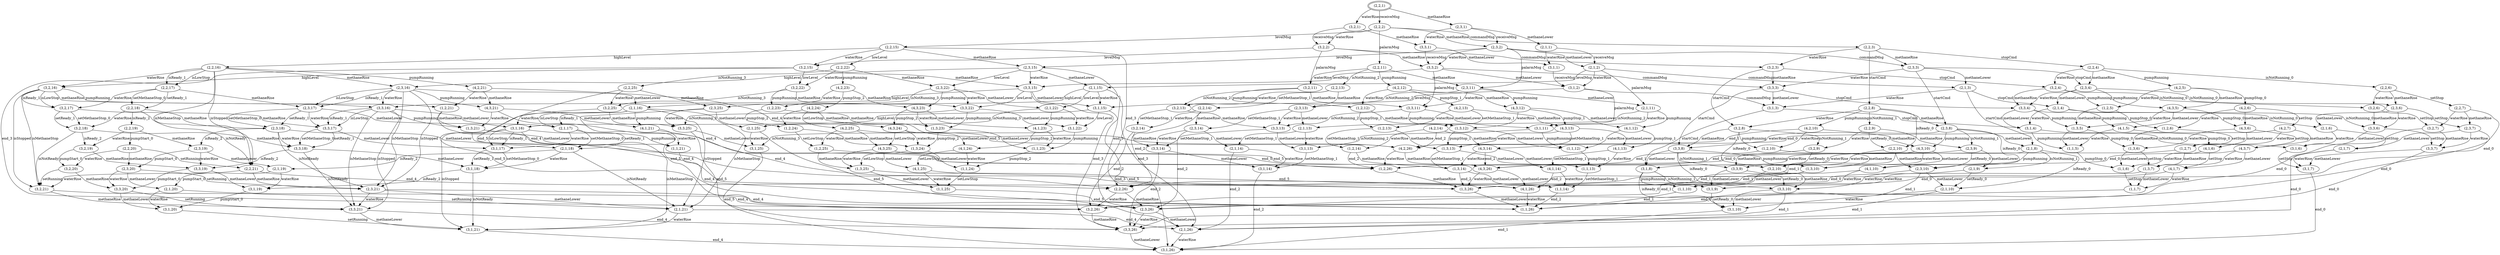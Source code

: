 digraph G {
center = TRUE;
mclimit = 10.0;
nodesep = 0.05;
node [ width=0.25, height=0.25, label="" ];
s0 [ peripheries=2 ];
s0 [label="(2,2,1)"];
s1 [label="(3,2,1)"];
s2 [label="(2,3,1)"];
s3 [label="(2,2,2)"];
s4 [label="(3,3,1)"];
s5 [label="(3,2,2)"];
s6 [label="(2,1,1)"];
s7 [label="(2,3,2)"];
s8 [label="(2,2,15)"];
s9 [label="(2,2,11)"];
s10 [label="(2,2,3)"];
s11 [label="(3,1,1)"];
s12 [label="(3,3,2)"];
s13 [label="(3,2,15)"];
s14 [label="(3,2,11)"];
s15 [label="(3,2,3)"];
s16 [label="(2,1,2)"];
s17 [label="(2,3,15)"];
s18 [label="(2,3,11)"];
s19 [label="(2,3,3)"];
s20 [label="(2,2,22)"];
s21 [label="(2,2,16)"];
s22 [label="(2,2,26)"];
s23 [label="(2,2,13)"];
s24 [label="(4,2,12)"];
s25 [label="(2,2,8)"];
s26 [label="(2,2,4)"];
s27 [label="(3,1,2)"];
s28 [label="(3,3,15)"];
s29 [label="(3,3,11)"];
s30 [label="(3,3,3)"];
s31 [label="(3,2,22)"];
s32 [label="(3,2,16)"];
s33 [label="(3,2,26)"];
s34 [label="(3,2,13)"];
s35 [label="(1,2,12)"];
s36 [label="(3,2,8)"];
s37 [label="(3,2,4)"];
s38 [label="(2,1,15)"];
s39 [label="(2,1,11)"];
s40 [label="(2,1,3)"];
s41 [label="(2,3,22)"];
s42 [label="(2,3,16)"];
s43 [label="(2,3,26)"];
s44 [label="(2,3,13)"];
s45 [label="(4,3,12)"];
s46 [label="(2,3,8)"];
s47 [label="(2,3,4)"];
s48 [label="(2,2,25)"];
s49 [label="(4,2,23)"];
s50 [label="(2,2,21)"];
s51 [label="(2,2,17)"];
s52 [label="(4,2,21)"];
s53 [label="(2,2,14)"];
s54 [label="(4,2,13)"];
s55 [label="(2,2,10)"];
s56 [label="(2,2,9)"];
s57 [label="(4,2,10)"];
s58 [label="(2,2,6)"];
s59 [label="(4,2,5)"];
s60 [label="(3,1,15)"];
s61 [label="(3,1,11)"];
s62 [label="(3,1,3)"];
s63 [label="(3,3,22)"];
s64 [label="(3,3,16)"];
s65 [label="(3,3,26)"];
s66 [label="(3,3,13)"];
s67 [label="(1,3,12)"];
s68 [label="(3,3,8)"];
s69 [label="(3,3,4)"];
s70 [label="(3,2,25)"];
s71 [label="(1,2,23)"];
s72 [label="(3,2,21)"];
s73 [label="(3,2,17)"];
s74 [label="(1,2,21)"];
s75 [label="(3,2,14)"];
s76 [label="(1,2,13)"];
s77 [label="(3,2,10)"];
s78 [label="(3,2,9)"];
s79 [label="(1,2,10)"];
s80 [label="(3,2,6)"];
s81 [label="(1,2,5)"];
s82 [label="(2,1,22)"];
s83 [label="(2,1,16)"];
s84 [label="(2,1,26)"];
s85 [label="(2,1,13)"];
s86 [label="(4,1,12)"];
s87 [label="(2,1,8)"];
s88 [label="(2,1,4)"];
s89 [label="(2,3,25)"];
s90 [label="(4,3,23)"];
s91 [label="(2,3,21)"];
s92 [label="(2,3,17)"];
s93 [label="(4,3,21)"];
s94 [label="(2,3,14)"];
s95 [label="(4,3,13)"];
s96 [label="(2,3,10)"];
s97 [label="(2,3,9)"];
s98 [label="(4,3,10)"];
s99 [label="(2,3,6)"];
s100 [label="(4,3,5)"];
s101 [label="(4,2,24)"];
s102 [label="(2,2,18)"];
s103 [label="(4,2,26)"];
s104 [label="(4,2,14)"];
s105 [label="(2,2,7)"];
s106 [label="(4,2,6)"];
s107 [label="(3,1,22)"];
s108 [label="(3,1,16)"];
s109 [label="(3,1,26)"];
s110 [label="(3,1,13)"];
s111 [label="(1,1,12)"];
s112 [label="(3,1,8)"];
s113 [label="(3,1,4)"];
s114 [label="(3,3,25)"];
s115 [label="(1,3,23)"];
s116 [label="(3,3,21)"];
s117 [label="(3,3,17)"];
s118 [label="(1,3,21)"];
s119 [label="(3,3,14)"];
s120 [label="(1,3,13)"];
s121 [label="(3,3,10)"];
s122 [label="(3,3,9)"];
s123 [label="(1,3,10)"];
s124 [label="(3,3,6)"];
s125 [label="(1,3,5)"];
s126 [label="(1,2,24)"];
s127 [label="(3,2,18)"];
s128 [label="(1,2,26)"];
s129 [label="(1,2,14)"];
s130 [label="(3,2,7)"];
s131 [label="(1,2,6)"];
s132 [label="(2,1,25)"];
s133 [label="(4,1,23)"];
s134 [label="(2,1,21)"];
s135 [label="(2,1,17)"];
s136 [label="(4,1,21)"];
s137 [label="(2,1,14)"];
s138 [label="(4,1,13)"];
s139 [label="(2,1,10)"];
s140 [label="(2,1,9)"];
s141 [label="(4,1,10)"];
s142 [label="(2,1,6)"];
s143 [label="(4,1,5)"];
s144 [label="(4,3,24)"];
s145 [label="(2,3,18)"];
s146 [label="(4,3,26)"];
s147 [label="(4,3,14)"];
s148 [label="(2,3,7)"];
s149 [label="(4,3,6)"];
s150 [label="(4,2,25)"];
s151 [label="(2,2,19)"];
s152 [label="(4,2,7)"];
s153 [label="(3,1,25)"];
s154 [label="(1,1,23)"];
s155 [label="(3,1,21)"];
s156 [label="(3,1,17)"];
s157 [label="(1,1,21)"];
s158 [label="(3,1,14)"];
s159 [label="(1,1,13)"];
s160 [label="(3,1,10)"];
s161 [label="(3,1,9)"];
s162 [label="(1,1,10)"];
s163 [label="(3,1,6)"];
s164 [label="(1,1,5)"];
s165 [label="(1,3,24)"];
s166 [label="(3,3,18)"];
s167 [label="(1,3,26)"];
s168 [label="(1,3,14)"];
s169 [label="(3,3,7)"];
s170 [label="(1,3,6)"];
s171 [label="(1,2,25)"];
s172 [label="(3,2,19)"];
s173 [label="(1,2,7)"];
s174 [label="(4,1,24)"];
s175 [label="(2,1,18)"];
s176 [label="(4,1,26)"];
s177 [label="(4,1,14)"];
s178 [label="(2,1,7)"];
s179 [label="(4,1,6)"];
s180 [label="(4,3,25)"];
s181 [label="(2,3,19)"];
s182 [label="(4,3,7)"];
s183 [label="(2,2,20)"];
s184 [label="(1,1,24)"];
s185 [label="(3,1,18)"];
s186 [label="(1,1,26)"];
s187 [label="(1,1,14)"];
s188 [label="(3,1,7)"];
s189 [label="(1,1,6)"];
s190 [label="(1,3,25)"];
s191 [label="(3,3,19)"];
s192 [label="(1,3,7)"];
s193 [label="(3,2,20)"];
s194 [label="(4,1,25)"];
s195 [label="(2,1,19)"];
s196 [label="(4,1,7)"];
s197 [label="(2,3,20)"];
s198 [label="(1,1,25)"];
s199 [label="(3,1,19)"];
s200 [label="(1,1,7)"];
s201 [label="(3,3,20)"];
s202 [label="(2,1,20)"];
s203 [label="(3,1,20)"];
s0->s1[label="waterRise"];
s0->s2[label="methaneRise"];
s0->s3[label="receiveMsg"];
s1->s4[label="methaneRise"];
s1->s5[label="receiveMsg"];
s2->s4[label="waterRise"];
s2->s6[label="methaneLower"];
s2->s7[label="receiveMsg"];
s3->s5[label="waterRise"];
s3->s7[label="methaneRise"];
s3->s8[label="levelMsg"];
s3->s9[label="palarmMsg"];
s3->s10[label="commandMsg"];
s4->s11[label="methaneLower"];
s4->s12[label="receiveMsg"];
s5->s12[label="methaneRise"];
s5->s13[label="levelMsg"];
s5->s14[label="palarmMsg"];
s5->s15[label="commandMsg"];
s6->s11[label="waterRise"];
s6->s16[label="receiveMsg"];
s7->s12[label="waterRise"];
s7->s16[label="methaneLower"];
s7->s17[label="levelMsg"];
s7->s18[label="palarmMsg"];
s7->s19[label="commandMsg"];
s8->s13[label="waterRise"];
s8->s17[label="methaneRise"];
s8->s20[label="lowLevel"];
s8->s21[label="highLevel"];
s8->s22[label="end_3"];
s9->s14[label="waterRise"];
s9->s18[label="methaneRise"];
s9->s23[label="isNotRunning_2"];
s9->s24[label="pumpRunning"];
s10->s15[label="waterRise"];
s10->s19[label="methaneRise"];
s10->s25[label="startCmd"];
s10->s26[label="stopCmd"];
s11->s27[label="receiveMsg"];
s12->s27[label="methaneLower"];
s12->s28[label="levelMsg"];
s12->s29[label="palarmMsg"];
s12->s30[label="commandMsg"];
s13->s28[label="methaneRise"];
s13->s31[label="lowLevel"];
s13->s32[label="highLevel"];
s13->s33[label="end_3"];
s14->s29[label="methaneRise"];
s14->s34[label="isNotRunning_2"];
s14->s35[label="pumpRunning"];
s15->s30[label="methaneRise"];
s15->s36[label="startCmd"];
s15->s37[label="stopCmd"];
s16->s27[label="waterRise"];
s16->s38[label="levelMsg"];
s16->s39[label="palarmMsg"];
s16->s40[label="commandMsg"];
s17->s28[label="waterRise"];
s17->s38[label="methaneLower"];
s17->s41[label="lowLevel"];
s17->s42[label="highLevel"];
s17->s43[label="end_3"];
s18->s29[label="waterRise"];
s18->s39[label="methaneLower"];
s18->s44[label="isNotRunning_2"];
s18->s45[label="pumpRunning"];
s19->s30[label="waterRise"];
s19->s40[label="methaneLower"];
s19->s46[label="startCmd"];
s19->s47[label="stopCmd"];
s20->s31[label="waterRise"];
s20->s41[label="methaneRise"];
s20->s48[label="isNotRunning_3"];
s20->s49[label="pumpRunning"];
s21->s32[label="waterRise"];
s21->s42[label="methaneRise"];
s21->s50[label="isMethaneStop"];
s21->s50[label="isStopped"];
s21->s51[label="isLowStop"];
s21->s51[label="isReady_1"];
s21->s52[label="pumpRunning"];
s22->s33[label="waterRise"];
s22->s43[label="methaneRise"];
s23->s34[label="waterRise"];
s23->s44[label="methaneRise"];
s23->s53[label="setMethaneStop_1"];
s24->s35[label="waterRise"];
s24->s45[label="methaneRise"];
s24->s54[label="pumpStop_1"];
s25->s36[label="waterRise"];
s25->s46[label="methaneRise"];
s25->s55[label="isReady_0"];
s25->s56[label="isNotRunning_1"];
s25->s57[label="pumpRunning"];
s26->s37[label="waterRise"];
s26->s47[label="methaneRise"];
s26->s58[label="isNotRunning_0"];
s26->s59[label="pumpRunning"];
s27->s60[label="levelMsg"];
s27->s61[label="palarmMsg"];
s27->s62[label="commandMsg"];
s28->s60[label="methaneLower"];
s28->s63[label="lowLevel"];
s28->s64[label="highLevel"];
s28->s65[label="end_3"];
s29->s61[label="methaneLower"];
s29->s66[label="isNotRunning_2"];
s29->s67[label="pumpRunning"];
s30->s62[label="methaneLower"];
s30->s68[label="startCmd"];
s30->s69[label="stopCmd"];
s31->s63[label="methaneRise"];
s31->s70[label="isNotRunning_3"];
s31->s71[label="pumpRunning"];
s32->s64[label="methaneRise"];
s32->s72[label="isMethaneStop"];
s32->s72[label="isStopped"];
s32->s73[label="isLowStop"];
s32->s73[label="isReady_1"];
s32->s74[label="pumpRunning"];
s33->s65[label="methaneRise"];
s34->s66[label="methaneRise"];
s34->s75[label="setMethaneStop_1"];
s35->s67[label="methaneRise"];
s35->s76[label="pumpStop_1"];
s36->s68[label="methaneRise"];
s36->s77[label="isReady_0"];
s36->s78[label="isNotRunning_1"];
s36->s79[label="pumpRunning"];
s37->s69[label="methaneRise"];
s37->s80[label="isNotRunning_0"];
s37->s81[label="pumpRunning"];
s38->s60[label="waterRise"];
s38->s82[label="lowLevel"];
s38->s83[label="highLevel"];
s38->s84[label="end_3"];
s39->s61[label="waterRise"];
s39->s85[label="isNotRunning_2"];
s39->s86[label="pumpRunning"];
s40->s62[label="waterRise"];
s40->s87[label="startCmd"];
s40->s88[label="stopCmd"];
s41->s63[label="waterRise"];
s41->s82[label="methaneLower"];
s41->s89[label="isNotRunning_3"];
s41->s90[label="pumpRunning"];
s42->s64[label="waterRise"];
s42->s83[label="methaneLower"];
s42->s91[label="isMethaneStop"];
s42->s91[label="isStopped"];
s42->s92[label="isLowStop"];
s42->s92[label="isReady_1"];
s42->s93[label="pumpRunning"];
s43->s65[label="waterRise"];
s43->s84[label="methaneLower"];
s44->s66[label="waterRise"];
s44->s85[label="methaneLower"];
s44->s94[label="setMethaneStop_1"];
s45->s67[label="waterRise"];
s45->s86[label="methaneLower"];
s45->s95[label="pumpStop_1"];
s46->s68[label="waterRise"];
s46->s87[label="methaneLower"];
s46->s96[label="isReady_0"];
s46->s97[label="isNotRunning_1"];
s46->s98[label="pumpRunning"];
s47->s69[label="waterRise"];
s47->s88[label="methaneLower"];
s47->s99[label="isNotRunning_0"];
s47->s100[label="pumpRunning"];
s48->s70[label="waterRise"];
s48->s89[label="methaneRise"];
s48->s22[label="end_5"];
s49->s71[label="waterRise"];
s49->s90[label="methaneRise"];
s49->s101[label="pumpStop_2"];
s50->s72[label="waterRise"];
s50->s91[label="methaneRise"];
s50->s22[label="end_4"];
s51->s73[label="waterRise"];
s51->s92[label="methaneRise"];
s51->s102[label="setMethaneStop_0"];
s51->s102[label="setReady_1"];
s52->s74[label="waterRise"];
s52->s93[label="methaneRise"];
s52->s103[label="end_4"];
s53->s75[label="waterRise"];
s53->s94[label="methaneRise"];
s53->s22[label="end_2"];
s54->s76[label="waterRise"];
s54->s95[label="methaneRise"];
s54->s104[label="setMethaneStop_1"];
s55->s77[label="waterRise"];
s55->s96[label="methaneRise"];
s55->s22[label="end_1"];
s56->s78[label="waterRise"];
s56->s97[label="methaneRise"];
s56->s55[label="setReady_0"];
s57->s79[label="waterRise"];
s57->s98[label="methaneRise"];
s57->s103[label="end_1"];
s58->s80[label="waterRise"];
s58->s99[label="methaneRise"];
s58->s105[label="setStop"];
s59->s81[label="waterRise"];
s59->s100[label="methaneRise"];
s59->s106[label="pumpStop_0"];
s60->s107[label="lowLevel"];
s60->s108[label="highLevel"];
s60->s109[label="end_3"];
s61->s110[label="isNotRunning_2"];
s61->s111[label="pumpRunning"];
s62->s112[label="startCmd"];
s62->s113[label="stopCmd"];
s63->s107[label="methaneLower"];
s63->s114[label="isNotRunning_3"];
s63->s115[label="pumpRunning"];
s64->s108[label="methaneLower"];
s64->s116[label="isMethaneStop"];
s64->s116[label="isStopped"];
s64->s117[label="isLowStop"];
s64->s117[label="isReady_1"];
s64->s118[label="pumpRunning"];
s65->s109[label="methaneLower"];
s66->s110[label="methaneLower"];
s66->s119[label="setMethaneStop_1"];
s67->s111[label="methaneLower"];
s67->s120[label="pumpStop_1"];
s68->s112[label="methaneLower"];
s68->s121[label="isReady_0"];
s68->s122[label="isNotRunning_1"];
s68->s123[label="pumpRunning"];
s69->s113[label="methaneLower"];
s69->s124[label="isNotRunning_0"];
s69->s125[label="pumpRunning"];
s70->s114[label="methaneRise"];
s70->s33[label="end_5"];
s71->s115[label="methaneRise"];
s71->s126[label="pumpStop_2"];
s72->s116[label="methaneRise"];
s72->s33[label="end_4"];
s73->s117[label="methaneRise"];
s73->s127[label="setMethaneStop_0"];
s73->s127[label="setReady_1"];
s74->s118[label="methaneRise"];
s74->s128[label="end_4"];
s75->s119[label="methaneRise"];
s75->s33[label="end_2"];
s76->s120[label="methaneRise"];
s76->s129[label="setMethaneStop_1"];
s77->s121[label="methaneRise"];
s77->s33[label="end_1"];
s78->s122[label="methaneRise"];
s78->s77[label="setReady_0"];
s79->s123[label="methaneRise"];
s79->s128[label="end_1"];
s80->s124[label="methaneRise"];
s80->s130[label="setStop"];
s81->s125[label="methaneRise"];
s81->s131[label="pumpStop_0"];
s82->s107[label="waterRise"];
s82->s132[label="isNotRunning_3"];
s82->s133[label="pumpRunning"];
s83->s108[label="waterRise"];
s83->s134[label="isMethaneStop"];
s83->s134[label="isStopped"];
s83->s135[label="isLowStop"];
s83->s135[label="isReady_1"];
s83->s136[label="pumpRunning"];
s84->s109[label="waterRise"];
s85->s110[label="waterRise"];
s85->s137[label="setMethaneStop_1"];
s86->s111[label="waterRise"];
s86->s138[label="pumpStop_1"];
s87->s112[label="waterRise"];
s87->s139[label="isReady_0"];
s87->s140[label="isNotRunning_1"];
s87->s141[label="pumpRunning"];
s88->s113[label="waterRise"];
s88->s142[label="isNotRunning_0"];
s88->s143[label="pumpRunning"];
s89->s114[label="waterRise"];
s89->s132[label="methaneLower"];
s89->s43[label="end_5"];
s90->s115[label="waterRise"];
s90->s133[label="methaneLower"];
s90->s144[label="pumpStop_2"];
s91->s116[label="waterRise"];
s91->s134[label="methaneLower"];
s91->s43[label="end_4"];
s92->s117[label="waterRise"];
s92->s135[label="methaneLower"];
s92->s145[label="setMethaneStop_0"];
s92->s145[label="setReady_1"];
s93->s118[label="waterRise"];
s93->s136[label="methaneLower"];
s93->s146[label="end_4"];
s94->s119[label="waterRise"];
s94->s137[label="methaneLower"];
s94->s43[label="end_2"];
s95->s120[label="waterRise"];
s95->s138[label="methaneLower"];
s95->s147[label="setMethaneStop_1"];
s96->s121[label="waterRise"];
s96->s139[label="methaneLower"];
s96->s43[label="end_1"];
s97->s122[label="waterRise"];
s97->s140[label="methaneLower"];
s97->s96[label="setReady_0"];
s98->s123[label="waterRise"];
s98->s141[label="methaneLower"];
s98->s146[label="end_1"];
s99->s124[label="waterRise"];
s99->s142[label="methaneLower"];
s99->s148[label="setStop"];
s100->s125[label="waterRise"];
s100->s143[label="methaneLower"];
s100->s149[label="pumpStop_0"];
s101->s126[label="waterRise"];
s101->s144[label="methaneRise"];
s101->s150[label="setLowStop"];
s102->s127[label="waterRise"];
s102->s145[label="methaneRise"];
s102->s50[label="isNotReady"];
s102->s151[label="isReady_2"];
s103->s128[label="waterRise"];
s103->s146[label="methaneRise"];
s104->s129[label="waterRise"];
s104->s147[label="methaneRise"];
s104->s103[label="end_2"];
s105->s130[label="waterRise"];
s105->s148[label="methaneRise"];
s105->s22[label="end_0"];
s106->s131[label="waterRise"];
s106->s149[label="methaneRise"];
s106->s152[label="setStop"];
s107->s153[label="isNotRunning_3"];
s107->s154[label="pumpRunning"];
s108->s155[label="isMethaneStop"];
s108->s155[label="isStopped"];
s108->s156[label="isLowStop"];
s108->s156[label="isReady_1"];
s108->s157[label="pumpRunning"];
s110->s158[label="setMethaneStop_1"];
s111->s159[label="pumpStop_1"];
s112->s160[label="isReady_0"];
s112->s161[label="isNotRunning_1"];
s112->s162[label="pumpRunning"];
s113->s163[label="isNotRunning_0"];
s113->s164[label="pumpRunning"];
s114->s153[label="methaneLower"];
s114->s65[label="end_5"];
s115->s154[label="methaneLower"];
s115->s165[label="pumpStop_2"];
s116->s155[label="methaneLower"];
s116->s65[label="end_4"];
s117->s156[label="methaneLower"];
s117->s166[label="setMethaneStop_0"];
s117->s166[label="setReady_1"];
s118->s157[label="methaneLower"];
s118->s167[label="end_4"];
s119->s158[label="methaneLower"];
s119->s65[label="end_2"];
s120->s159[label="methaneLower"];
s120->s168[label="setMethaneStop_1"];
s121->s160[label="methaneLower"];
s121->s65[label="end_1"];
s122->s161[label="methaneLower"];
s122->s121[label="setReady_0"];
s123->s162[label="methaneLower"];
s123->s167[label="end_1"];
s124->s163[label="methaneLower"];
s124->s169[label="setStop"];
s125->s164[label="methaneLower"];
s125->s170[label="pumpStop_0"];
s126->s165[label="methaneRise"];
s126->s171[label="setLowStop"];
s127->s166[label="methaneRise"];
s127->s72[label="isNotReady"];
s127->s172[label="isReady_2"];
s128->s167[label="methaneRise"];
s129->s168[label="methaneRise"];
s129->s128[label="end_2"];
s130->s169[label="methaneRise"];
s130->s33[label="end_0"];
s131->s170[label="methaneRise"];
s131->s173[label="setStop"];
s132->s153[label="waterRise"];
s132->s84[label="end_5"];
s133->s154[label="waterRise"];
s133->s174[label="pumpStop_2"];
s134->s155[label="waterRise"];
s134->s84[label="end_4"];
s135->s156[label="waterRise"];
s135->s175[label="setMethaneStop_0"];
s135->s175[label="setReady_1"];
s136->s157[label="waterRise"];
s136->s176[label="end_4"];
s137->s158[label="waterRise"];
s137->s84[label="end_2"];
s138->s159[label="waterRise"];
s138->s177[label="setMethaneStop_1"];
s139->s160[label="waterRise"];
s139->s84[label="end_1"];
s140->s161[label="waterRise"];
s140->s139[label="setReady_0"];
s141->s162[label="waterRise"];
s141->s176[label="end_1"];
s142->s163[label="waterRise"];
s142->s178[label="setStop"];
s143->s164[label="waterRise"];
s143->s179[label="pumpStop_0"];
s144->s165[label="waterRise"];
s144->s174[label="methaneLower"];
s144->s180[label="setLowStop"];
s145->s166[label="waterRise"];
s145->s175[label="methaneLower"];
s145->s91[label="isNotReady"];
s145->s181[label="isReady_2"];
s146->s167[label="waterRise"];
s146->s176[label="methaneLower"];
s147->s168[label="waterRise"];
s147->s177[label="methaneLower"];
s147->s146[label="end_2"];
s148->s169[label="waterRise"];
s148->s178[label="methaneLower"];
s148->s43[label="end_0"];
s149->s170[label="waterRise"];
s149->s179[label="methaneLower"];
s149->s182[label="setStop"];
s150->s171[label="waterRise"];
s150->s180[label="methaneRise"];
s150->s103[label="end_5"];
s151->s172[label="waterRise"];
s151->s181[label="methaneRise"];
s151->s183[label="pumpStart_0"];
s152->s173[label="waterRise"];
s152->s182[label="methaneRise"];
s152->s103[label="end_0"];
s153->s109[label="end_5"];
s154->s184[label="pumpStop_2"];
s155->s109[label="end_4"];
s156->s185[label="setMethaneStop_0"];
s156->s185[label="setReady_1"];
s157->s186[label="end_4"];
s158->s109[label="end_2"];
s159->s187[label="setMethaneStop_1"];
s160->s109[label="end_1"];
s161->s160[label="setReady_0"];
s162->s186[label="end_1"];
s163->s188[label="setStop"];
s164->s189[label="pumpStop_0"];
s165->s184[label="methaneLower"];
s165->s190[label="setLowStop"];
s166->s185[label="methaneLower"];
s166->s116[label="isNotReady"];
s166->s191[label="isReady_2"];
s167->s186[label="methaneLower"];
s168->s187[label="methaneLower"];
s168->s167[label="end_2"];
s169->s188[label="methaneLower"];
s169->s65[label="end_0"];
s170->s189[label="methaneLower"];
s170->s192[label="setStop"];
s171->s190[label="methaneRise"];
s171->s128[label="end_5"];
s172->s191[label="methaneRise"];
s172->s193[label="pumpStart_0"];
s173->s192[label="methaneRise"];
s173->s128[label="end_0"];
s174->s184[label="waterRise"];
s174->s194[label="setLowStop"];
s175->s185[label="waterRise"];
s175->s134[label="isNotReady"];
s175->s195[label="isReady_2"];
s176->s186[label="waterRise"];
s177->s187[label="waterRise"];
s177->s176[label="end_2"];
s178->s188[label="waterRise"];
s178->s84[label="end_0"];
s179->s189[label="waterRise"];
s179->s196[label="setStop"];
s180->s190[label="waterRise"];
s180->s194[label="methaneLower"];
s180->s146[label="end_5"];
s181->s191[label="waterRise"];
s181->s195[label="methaneLower"];
s181->s197[label="pumpStart_0"];
s182->s192[label="waterRise"];
s182->s196[label="methaneLower"];
s182->s146[label="end_0"];
s183->s193[label="waterRise"];
s183->s197[label="methaneRise"];
s183->s50[label="setRunning"];
s184->s198[label="setLowStop"];
s185->s155[label="isNotReady"];
s185->s199[label="isReady_2"];
s187->s186[label="end_2"];
s188->s109[label="end_0"];
s189->s200[label="setStop"];
s190->s198[label="methaneLower"];
s190->s167[label="end_5"];
s191->s199[label="methaneLower"];
s191->s201[label="pumpStart_0"];
s192->s200[label="methaneLower"];
s192->s167[label="end_0"];
s193->s201[label="methaneRise"];
s193->s72[label="setRunning"];
s194->s198[label="waterRise"];
s194->s176[label="end_5"];
s195->s199[label="waterRise"];
s195->s202[label="pumpStart_0"];
s196->s200[label="waterRise"];
s196->s176[label="end_0"];
s197->s201[label="waterRise"];
s197->s202[label="methaneLower"];
s197->s91[label="setRunning"];
s198->s186[label="end_5"];
s199->s203[label="pumpStart_0"];
s200->s186[label="end_0"];
s201->s203[label="methaneLower"];
s201->s116[label="setRunning"];
s202->s203[label="waterRise"];
s202->s134[label="setRunning"];
s203->s155[label="setRunning"];
}
